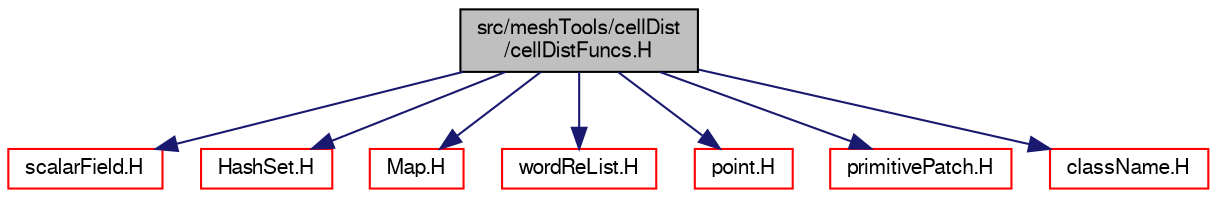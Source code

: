 digraph "src/meshTools/cellDist/cellDistFuncs.H"
{
  bgcolor="transparent";
  edge [fontname="FreeSans",fontsize="10",labelfontname="FreeSans",labelfontsize="10"];
  node [fontname="FreeSans",fontsize="10",shape=record];
  Node0 [label="src/meshTools/cellDist\l/cellDistFuncs.H",height=0.2,width=0.4,color="black", fillcolor="grey75", style="filled", fontcolor="black"];
  Node0 -> Node1 [color="midnightblue",fontsize="10",style="solid",fontname="FreeSans"];
  Node1 [label="scalarField.H",height=0.2,width=0.4,color="red",URL="$a09656.html"];
  Node0 -> Node81 [color="midnightblue",fontsize="10",style="solid",fontname="FreeSans"];
  Node81 [label="HashSet.H",height=0.2,width=0.4,color="red",URL="$a08471.html"];
  Node0 -> Node83 [color="midnightblue",fontsize="10",style="solid",fontname="FreeSans"];
  Node83 [label="Map.H",height=0.2,width=0.4,color="red",URL="$a08489.html"];
  Node0 -> Node84 [color="midnightblue",fontsize="10",style="solid",fontname="FreeSans"];
  Node84 [label="wordReList.H",height=0.2,width=0.4,color="red",URL="$a12626.html"];
  Node0 -> Node89 [color="midnightblue",fontsize="10",style="solid",fontname="FreeSans"];
  Node89 [label="point.H",height=0.2,width=0.4,color="red",URL="$a12059.html"];
  Node0 -> Node94 [color="midnightblue",fontsize="10",style="solid",fontname="FreeSans"];
  Node94 [label="primitivePatch.H",height=0.2,width=0.4,color="red",URL="$a11999.html"];
  Node0 -> Node66 [color="midnightblue",fontsize="10",style="solid",fontname="FreeSans"];
  Node66 [label="className.H",height=0.2,width=0.4,color="red",URL="$a09335.html",tooltip="Macro definitions for declaring ClassName(), NamespaceName(), etc. "];
}
